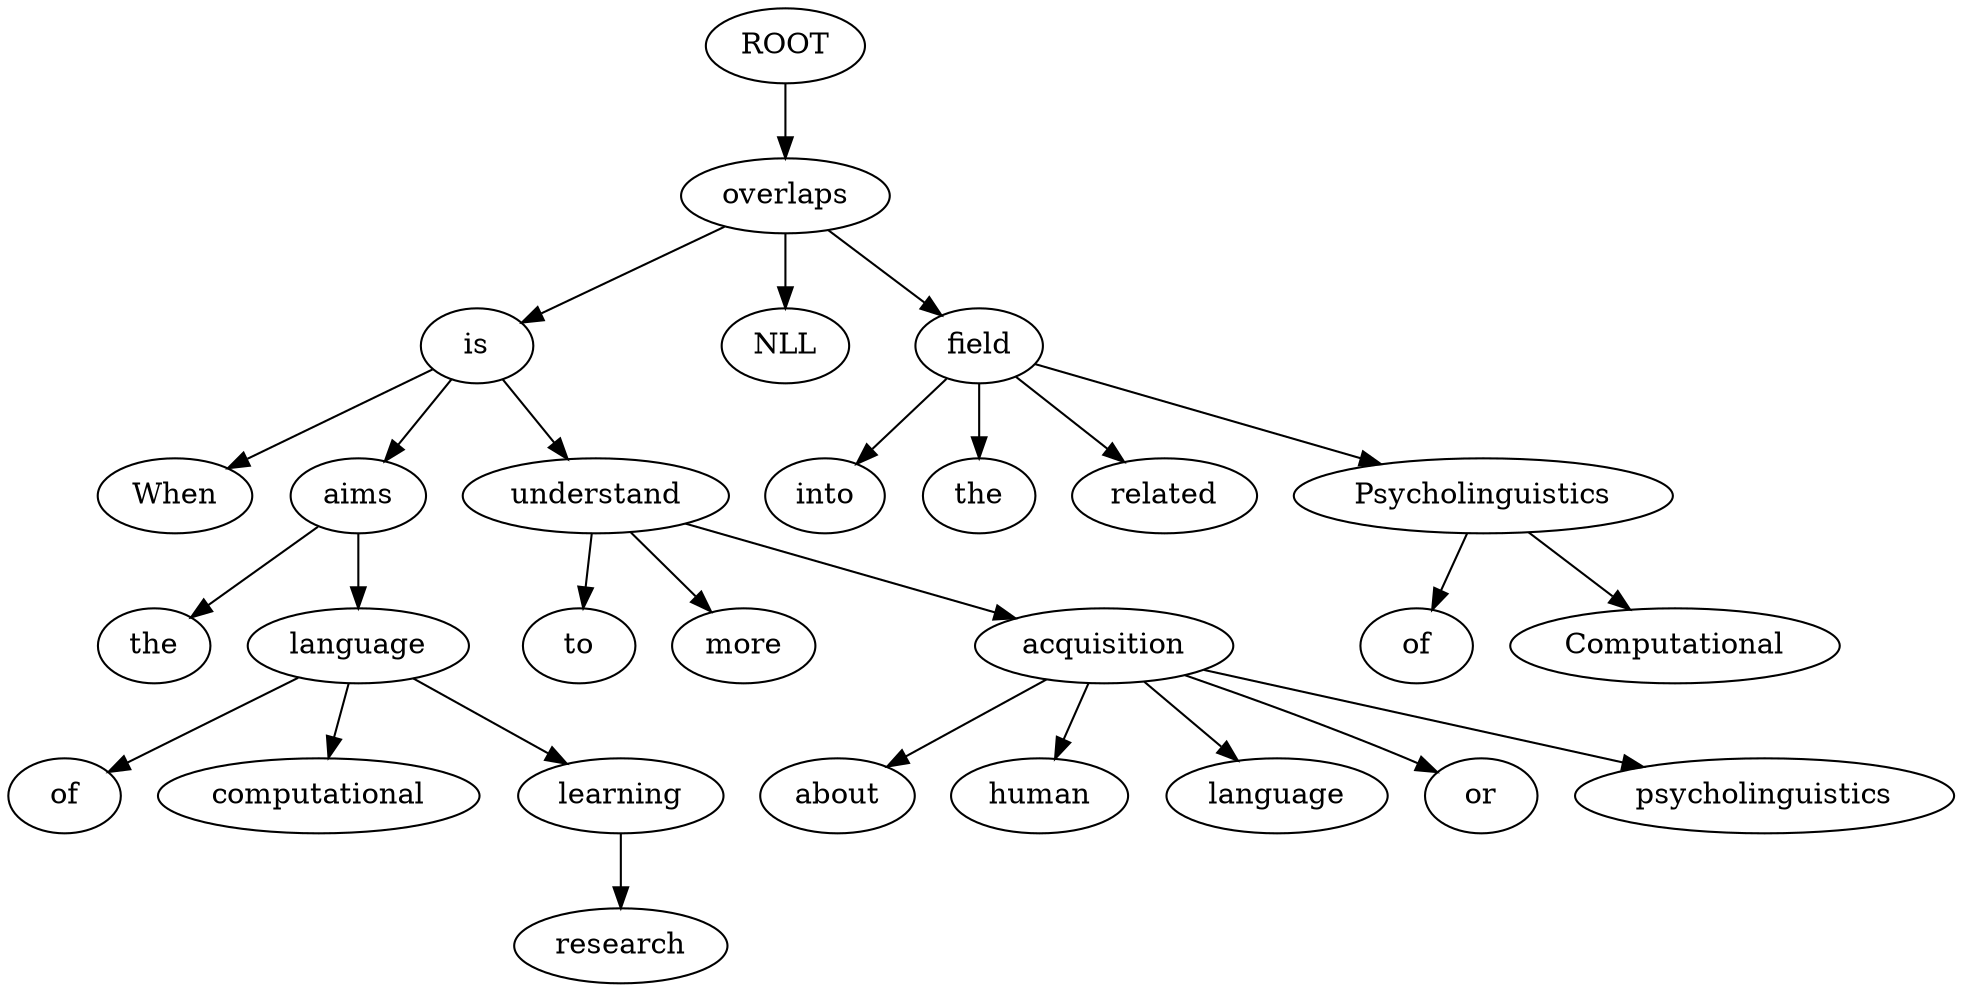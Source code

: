 digraph graph49 {
	node0 [label="ROOT"];
	node1 [label="When"];
	node2 [label="the"];
	node3 [label="aims"];
	node4 [label="of"];
	node5 [label="computational"];
	node6 [label="language"];
	node7 [label="learning"];
	node8 [label="research"];
	node9 [label="is"];
	node10 [label="to"];
	node11 [label="understand"];
	node12 [label="more"];
	node13 [label="about"];
	node14 [label="human"];
	node15 [label="language"];
	node16 [label="acquisition"];
	node18 [label="or"];
	node19 [label="psycholinguistics"];
	node21 [label="NLL"];
	node22 [label="overlaps"];
	node23 [label="into"];
	node24 [label="the"];
	node25 [label="related"];
	node26 [label="field"];
	node27 [label="of"];
	node28 [label="Computational"];
	node29 [label="Psycholinguistics"];
	node0 -> node22;
	node9 -> node1;
	node3 -> node2;
	node9 -> node3;
	node6 -> node4;
	node6 -> node5;
	node3 -> node6;
	node6 -> node7;
	node7 -> node8;
	node22 -> node9;
	node11 -> node10;
	node9 -> node11;
	node11 -> node12;
	node16 -> node13;
	node16 -> node14;
	node16 -> node15;
	node11 -> node16;
	node16 -> node18;
	node16 -> node19;
	node22 -> node21;
	node26 -> node23;
	node26 -> node24;
	node26 -> node25;
	node22 -> node26;
	node29 -> node27;
	node29 -> node28;
	node26 -> node29;
}
